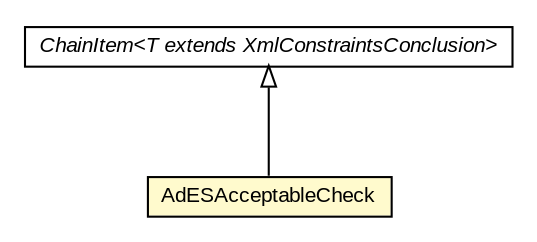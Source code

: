 #!/usr/local/bin/dot
#
# Class diagram 
# Generated by UMLGraph version R5_6-24-gf6e263 (http://www.umlgraph.org/)
#

digraph G {
	edge [fontname="arial",fontsize=10,labelfontname="arial",labelfontsize=10];
	node [fontname="arial",fontsize=10,shape=plaintext];
	nodesep=0.25;
	ranksep=0.5;
	// eu.europa.esig.dss.validation.process.ChainItem<T extends eu.europa.esig.dss.jaxb.detailedreport.XmlConstraintsConclusion>
	c154768 [label=<<table title="eu.europa.esig.dss.validation.process.ChainItem" border="0" cellborder="1" cellspacing="0" cellpadding="2" port="p" href="../../../ChainItem.html">
		<tr><td><table border="0" cellspacing="0" cellpadding="1">
<tr><td align="center" balign="center"><font face="arial italic"> ChainItem&lt;T extends XmlConstraintsConclusion&gt; </font></td></tr>
		</table></td></tr>
		</table>>, URL="../../../ChainItem.html", fontname="arial", fontcolor="black", fontsize=10.0];
	// eu.europa.esig.dss.validation.process.qualification.signature.checks.AdESAcceptableCheck
	c154888 [label=<<table title="eu.europa.esig.dss.validation.process.qualification.signature.checks.AdESAcceptableCheck" border="0" cellborder="1" cellspacing="0" cellpadding="2" port="p" bgcolor="lemonChiffon" href="./AdESAcceptableCheck.html">
		<tr><td><table border="0" cellspacing="0" cellpadding="1">
<tr><td align="center" balign="center"> AdESAcceptableCheck </td></tr>
		</table></td></tr>
		</table>>, URL="./AdESAcceptableCheck.html", fontname="arial", fontcolor="black", fontsize=10.0];
	//eu.europa.esig.dss.validation.process.qualification.signature.checks.AdESAcceptableCheck extends eu.europa.esig.dss.validation.process.ChainItem<eu.europa.esig.dss.jaxb.detailedreport.XmlValidationSignatureQualification>
	c154768:p -> c154888:p [dir=back,arrowtail=empty];
}

